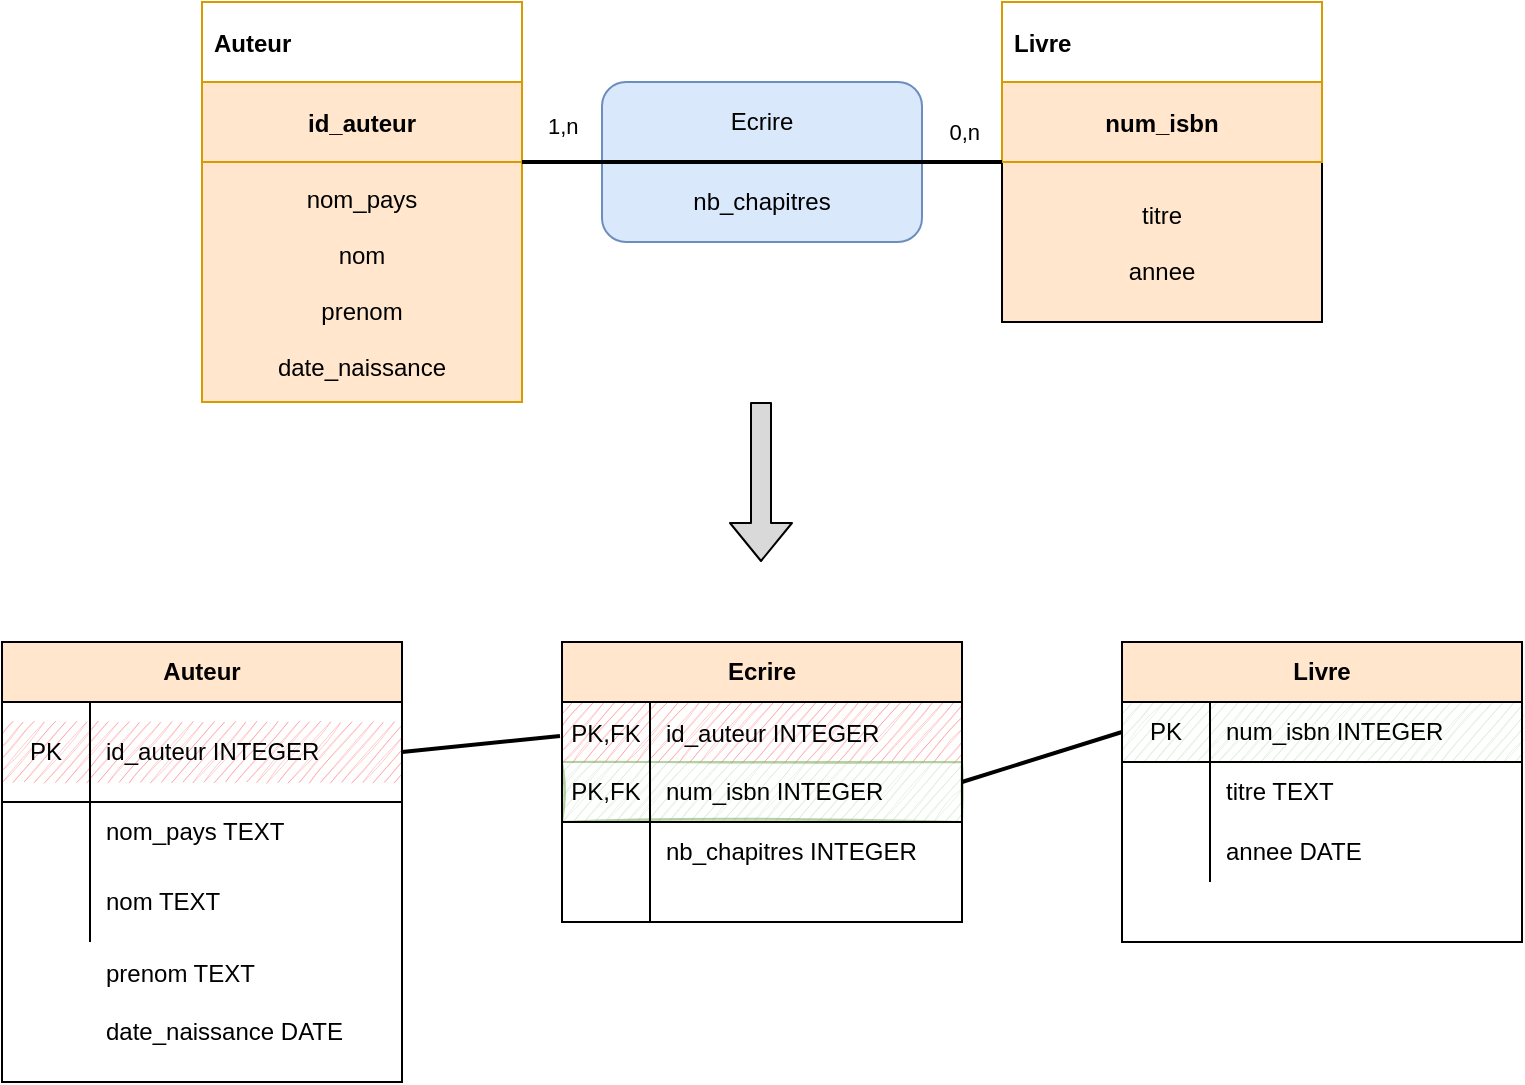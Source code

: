 <mxfile version="13.7.9" type="device"><diagram id="C5RBs43oDa-KdzZeNtuy" name="Page-1"><mxGraphModel dx="1086" dy="966" grid="1" gridSize="10" guides="1" tooltips="1" connect="1" arrows="1" fold="1" page="1" pageScale="1" pageWidth="827" pageHeight="1169" math="0" shadow="0"><root><mxCell id="WIyWlLk6GJQsqaUBKTNV-0"/><mxCell id="WIyWlLk6GJQsqaUBKTNV-1" parent="WIyWlLk6GJQsqaUBKTNV-0"/><mxCell id="jKBivvbTPBXGUFWpQ3VP-2" value="" style="rounded=0;whiteSpace=wrap;html=1;shadow=0;glass=0;sketch=1;fillColor=#FF0000;opacity=20;strokeColor=none;" parent="WIyWlLk6GJQsqaUBKTNV-1" vertex="1"><mxGeometry x="40" y="480" width="200" height="30" as="geometry"/></mxCell><mxCell id="jKBivvbTPBXGUFWpQ3VP-0" value="" style="rounded=0;whiteSpace=wrap;html=1;shadow=0;glass=0;sketch=1;fillColor=#FF0000;opacity=20;strokeColor=none;" parent="WIyWlLk6GJQsqaUBKTNV-1" vertex="1"><mxGeometry x="320" y="470" width="200" height="30" as="geometry"/></mxCell><mxCell id="jKBivvbTPBXGUFWpQ3VP-4" value="" style="rounded=0;whiteSpace=wrap;html=1;shadow=0;glass=0;sketch=1;fillColor=#d5e8d4;opacity=60;strokeColor=none;" parent="WIyWlLk6GJQsqaUBKTNV-1" vertex="1"><mxGeometry x="600" y="470" width="200" height="30" as="geometry"/></mxCell><mxCell id="jKBivvbTPBXGUFWpQ3VP-3" value="" style="rounded=0;whiteSpace=wrap;html=1;shadow=0;glass=0;sketch=1;fillColor=#d5e8d4;opacity=60;strokeColor=#82b366;" parent="WIyWlLk6GJQsqaUBKTNV-1" vertex="1"><mxGeometry x="320" y="500" width="200" height="30" as="geometry"/></mxCell><mxCell id="63cQYA2hX19nRFMVwI8F-21" value="" style="group" parent="WIyWlLk6GJQsqaUBKTNV-1" vertex="1" connectable="0"><mxGeometry x="140" y="120" width="160" height="200" as="geometry"/></mxCell><mxCell id="y0PebEpOdJqOUEdzFbMI-7" value="" style="group;align=left;" parent="63cQYA2hX19nRFMVwI8F-21" vertex="1" connectable="0"><mxGeometry width="160" height="200" as="geometry"/></mxCell><mxCell id="y0PebEpOdJqOUEdzFbMI-5" value="" style="rounded=0;whiteSpace=wrap;html=1;strokeColor=#000000;align=center;fillColor=none;" parent="y0PebEpOdJqOUEdzFbMI-7" vertex="1"><mxGeometry width="160" height="160" as="geometry"/></mxCell><mxCell id="y0PebEpOdJqOUEdzFbMI-1" value="Auteur" style="text;align=left;verticalAlign=middle;spacingLeft=4;spacingRight=4;overflow=hidden;rotatable=0;points=[[0,0.5],[1,0.5]];portConstraint=eastwest;fontStyle=1;strokeColor=#d79b00;fillColor=#ffffff;gradientDirection=north;" parent="y0PebEpOdJqOUEdzFbMI-7" vertex="1"><mxGeometry width="160" height="40" as="geometry"/></mxCell><mxCell id="y0PebEpOdJqOUEdzFbMI-2" value="id_auteur" style="text;align=center;verticalAlign=middle;spacingLeft=4;spacingRight=4;overflow=hidden;rotatable=0;points=[[0,0.5],[1,0.5]];portConstraint=eastwest;fontStyle=1;fillColor=#ffe6cc;strokeColor=#d79b00;" parent="y0PebEpOdJqOUEdzFbMI-7" vertex="1"><mxGeometry y="40" width="160" height="40" as="geometry"/></mxCell><mxCell id="y0PebEpOdJqOUEdzFbMI-3" value="nom_pays&#10;&#10;nom&#10;&#10;prenom&#10;&#10;date_naissance" style="text;align=center;verticalAlign=middle;spacingLeft=4;spacingRight=4;overflow=hidden;rotatable=0;points=[[0,0.5],[1,0.5]];portConstraint=eastwest;fontStyle=0;fillColor=#ffe6cc;strokeColor=#d79b00;" parent="y0PebEpOdJqOUEdzFbMI-7" vertex="1"><mxGeometry y="80" width="160" height="120" as="geometry"/></mxCell><mxCell id="PyXrXEeF-1hQNWYBlu_b-17" value="" style="group" parent="WIyWlLk6GJQsqaUBKTNV-1" vertex="1" connectable="0"><mxGeometry x="540" y="120" width="160" height="160" as="geometry"/></mxCell><mxCell id="PyXrXEeF-1hQNWYBlu_b-16" value="titre&#10;&#10;annee" style="text;align=center;verticalAlign=middle;spacingLeft=4;spacingRight=4;overflow=hidden;rotatable=0;points=[[0,0.5],[1,0.5]];portConstraint=eastwest;fontStyle=0;fillColor=#ffe6cc;strokeColor=#d79b00;" parent="PyXrXEeF-1hQNWYBlu_b-17" vertex="1"><mxGeometry y="80" width="160" height="80" as="geometry"/></mxCell><mxCell id="PyXrXEeF-1hQNWYBlu_b-13" value="" style="rounded=0;whiteSpace=wrap;html=1;strokeColor=#000000;align=center;fillColor=none;" parent="PyXrXEeF-1hQNWYBlu_b-17" vertex="1"><mxGeometry width="160" height="160" as="geometry"/></mxCell><mxCell id="PyXrXEeF-1hQNWYBlu_b-14" value="Livre" style="text;align=left;verticalAlign=middle;spacingLeft=4;spacingRight=4;overflow=hidden;rotatable=0;points=[[0,0.5],[1,0.5]];portConstraint=eastwest;fontStyle=1;strokeColor=#d79b00;fillColor=#ffffff;" parent="PyXrXEeF-1hQNWYBlu_b-17" vertex="1"><mxGeometry width="160" height="40" as="geometry"/></mxCell><mxCell id="PyXrXEeF-1hQNWYBlu_b-15" value="num_isbn" style="text;align=center;verticalAlign=middle;spacingLeft=4;spacingRight=4;overflow=hidden;rotatable=0;points=[[0,0.5],[1,0.5]];portConstraint=eastwest;fontStyle=1;fillColor=#ffe6cc;strokeColor=#d79b00;" parent="PyXrXEeF-1hQNWYBlu_b-17" vertex="1"><mxGeometry y="40" width="160" height="40" as="geometry"/></mxCell><mxCell id="PyXrXEeF-1hQNWYBlu_b-18" value="" style="group;fillColor=#ffffff;" parent="WIyWlLk6GJQsqaUBKTNV-1" vertex="1" connectable="0"><mxGeometry x="340" y="160" width="160" height="80" as="geometry"/></mxCell><mxCell id="PyXrXEeF-1hQNWYBlu_b-19" value="" style="rounded=1;whiteSpace=wrap;html=1;fillColor=#dae8fc;strokeColor=#6c8ebf;" parent="PyXrXEeF-1hQNWYBlu_b-18" vertex="1"><mxGeometry width="160" height="80" as="geometry"/></mxCell><mxCell id="PyXrXEeF-1hQNWYBlu_b-20" value="Ecrire" style="text;html=1;strokeColor=none;fillColor=none;align=center;verticalAlign=middle;whiteSpace=wrap;rounded=0;" parent="PyXrXEeF-1hQNWYBlu_b-18" vertex="1"><mxGeometry width="160" height="40" as="geometry"/></mxCell><mxCell id="PyXrXEeF-1hQNWYBlu_b-21" value="nb_chapitres" style="text;html=1;strokeColor=none;fillColor=none;align=center;verticalAlign=middle;whiteSpace=wrap;rounded=0;" parent="PyXrXEeF-1hQNWYBlu_b-18" vertex="1"><mxGeometry y="40" width="160" height="40" as="geometry"/></mxCell><mxCell id="PyXrXEeF-1hQNWYBlu_b-27" value="&lt;div&gt;&lt;br&gt;&lt;/div&gt;&lt;div&gt;&lt;br&gt;&lt;/div&gt;" style="endArrow=none;html=1;strokeWidth=2;rounded=0;endFill=0;exitX=1;exitY=0.5;exitDx=0;exitDy=0;entryX=0;entryY=0.5;entryDx=0;entryDy=0;" parent="WIyWlLk6GJQsqaUBKTNV-1" source="y0PebEpOdJqOUEdzFbMI-5" target="PyXrXEeF-1hQNWYBlu_b-13" edge="1"><mxGeometry relative="1" as="geometry"><mxPoint x="229.96" y="127" as="sourcePoint"/><mxPoint x="630" y="127" as="targetPoint"/><Array as="points"/><mxPoint as="offset"/></mxGeometry></mxCell><mxCell id="PyXrXEeF-1hQNWYBlu_b-28" value="&lt;div&gt;1,n&lt;/div&gt;" style="edgeLabel;resizable=0;html=1;align=left;verticalAlign=bottom;labelBackgroundColor=none;" parent="PyXrXEeF-1hQNWYBlu_b-27" connectable="0" vertex="1"><mxGeometry x="-1" relative="1" as="geometry"><mxPoint x="11" y="-10" as="offset"/></mxGeometry></mxCell><mxCell id="PyXrXEeF-1hQNWYBlu_b-29" value="0,n" style="edgeLabel;resizable=0;html=1;align=right;verticalAlign=bottom;labelBackgroundColor=none;" parent="PyXrXEeF-1hQNWYBlu_b-27" connectable="0" vertex="1"><mxGeometry x="1" relative="1" as="geometry"><mxPoint x="-10.96" y="-6.99" as="offset"/></mxGeometry></mxCell><mxCell id="K2SnHlT7bLWnf3nzgkLG-1" value="" style="shape=flexArrow;endArrow=classic;html=1;fillColor=#D9D9D9;" parent="WIyWlLk6GJQsqaUBKTNV-1" edge="1"><mxGeometry width="50" height="50" relative="1" as="geometry"><mxPoint x="419.5" y="320" as="sourcePoint"/><mxPoint x="419.5" y="400" as="targetPoint"/></mxGeometry></mxCell><mxCell id="K2SnHlT7bLWnf3nzgkLG-23" value="prenom TEXT&lt;br&gt;&lt;br&gt;date_naissance DATE" style="shape=partialRectangle;html=1;whiteSpace=wrap;connectable=0;fillColor=none;top=0;left=0;bottom=0;right=0;align=left;spacingLeft=6;overflow=hidden;" parent="WIyWlLk6GJQsqaUBKTNV-1" vertex="1"><mxGeometry x="84" y="580" width="156" height="80" as="geometry"/></mxCell><mxCell id="K2SnHlT7bLWnf3nzgkLG-35" value="" style="endArrow=none;html=1;entryX=-0.005;entryY=0.283;entryDx=0;entryDy=0;entryPerimeter=0;strokeWidth=2;exitX=1;exitY=0.5;exitDx=0;exitDy=0;" parent="WIyWlLk6GJQsqaUBKTNV-1" source="K2SnHlT7bLWnf3nzgkLG-13" target="K2SnHlT7bLWnf3nzgkLG-25" edge="1"><mxGeometry width="50" height="50" relative="1" as="geometry"><mxPoint x="241" y="519" as="sourcePoint"/><mxPoint x="400" y="330" as="targetPoint"/></mxGeometry></mxCell><mxCell id="K2SnHlT7bLWnf3nzgkLG-36" value="" style="endArrow=none;html=1;strokeWidth=2;entryX=0;entryY=0.5;entryDx=0;entryDy=0;" parent="WIyWlLk6GJQsqaUBKTNV-1" target="K2SnHlT7bLWnf3nzgkLG-3" edge="1"><mxGeometry width="50" height="50" relative="1" as="geometry"><mxPoint x="520" y="510" as="sourcePoint"/><mxPoint x="600" y="521" as="targetPoint"/></mxGeometry></mxCell><mxCell id="K2SnHlT7bLWnf3nzgkLG-2" value="Livre" style="shape=table;html=1;whiteSpace=wrap;startSize=30;container=1;collapsible=0;childLayout=tableLayout;fixedRows=1;rowLines=0;fontStyle=1;align=center;fillColor=#FFE6CC;" parent="WIyWlLk6GJQsqaUBKTNV-1" vertex="1"><mxGeometry x="600" y="440" width="200" height="150" as="geometry"/></mxCell><mxCell id="K2SnHlT7bLWnf3nzgkLG-3" value="" style="shape=partialRectangle;html=1;whiteSpace=wrap;collapsible=0;dropTarget=0;pointerEvents=0;fillColor=none;top=0;left=0;bottom=1;right=0;points=[[0,0.5],[1,0.5]];portConstraint=eastwest;" parent="K2SnHlT7bLWnf3nzgkLG-2" vertex="1"><mxGeometry y="30" width="200" height="30" as="geometry"/></mxCell><mxCell id="K2SnHlT7bLWnf3nzgkLG-4" value="PK" style="shape=partialRectangle;html=1;whiteSpace=wrap;connectable=0;fillColor=none;top=0;left=0;bottom=0;right=0;overflow=hidden;" parent="K2SnHlT7bLWnf3nzgkLG-3" vertex="1"><mxGeometry width="44" height="30" as="geometry"/></mxCell><mxCell id="K2SnHlT7bLWnf3nzgkLG-5" value="num_isbn INTEGER" style="shape=partialRectangle;html=1;whiteSpace=wrap;connectable=0;fillColor=none;top=0;left=0;bottom=0;right=0;align=left;spacingLeft=6;overflow=hidden;" parent="K2SnHlT7bLWnf3nzgkLG-3" vertex="1"><mxGeometry x="44" width="156" height="30" as="geometry"/></mxCell><mxCell id="K2SnHlT7bLWnf3nzgkLG-6" value="" style="shape=partialRectangle;html=1;whiteSpace=wrap;collapsible=0;dropTarget=0;pointerEvents=0;fillColor=none;top=0;left=0;bottom=0;right=0;points=[[0,0.5],[1,0.5]];portConstraint=eastwest;" parent="K2SnHlT7bLWnf3nzgkLG-2" vertex="1"><mxGeometry y="60" width="200" height="30" as="geometry"/></mxCell><mxCell id="K2SnHlT7bLWnf3nzgkLG-7" value="" style="shape=partialRectangle;html=1;whiteSpace=wrap;connectable=0;fillColor=none;top=0;left=0;bottom=0;right=0;overflow=hidden;" parent="K2SnHlT7bLWnf3nzgkLG-6" vertex="1"><mxGeometry width="44" height="30" as="geometry"/></mxCell><mxCell id="K2SnHlT7bLWnf3nzgkLG-8" value="titre TEXT" style="shape=partialRectangle;html=1;whiteSpace=wrap;connectable=0;fillColor=none;top=0;left=0;bottom=0;right=0;align=left;spacingLeft=6;overflow=hidden;" parent="K2SnHlT7bLWnf3nzgkLG-6" vertex="1"><mxGeometry x="44" width="156" height="30" as="geometry"/></mxCell><mxCell id="K2SnHlT7bLWnf3nzgkLG-9" value="" style="shape=partialRectangle;html=1;whiteSpace=wrap;collapsible=0;dropTarget=0;pointerEvents=0;fillColor=none;top=0;left=0;bottom=0;right=0;points=[[0,0.5],[1,0.5]];portConstraint=eastwest;" parent="K2SnHlT7bLWnf3nzgkLG-2" vertex="1"><mxGeometry y="90" width="200" height="30" as="geometry"/></mxCell><mxCell id="K2SnHlT7bLWnf3nzgkLG-10" value="" style="shape=partialRectangle;html=1;whiteSpace=wrap;connectable=0;fillColor=none;top=0;left=0;bottom=0;right=0;overflow=hidden;" parent="K2SnHlT7bLWnf3nzgkLG-9" vertex="1"><mxGeometry width="44" height="30" as="geometry"/></mxCell><mxCell id="K2SnHlT7bLWnf3nzgkLG-11" value="annee DATE" style="shape=partialRectangle;html=1;whiteSpace=wrap;connectable=0;fillColor=none;top=0;left=0;bottom=0;right=0;align=left;spacingLeft=6;overflow=hidden;" parent="K2SnHlT7bLWnf3nzgkLG-9" vertex="1"><mxGeometry x="44" width="156" height="30" as="geometry"/></mxCell><mxCell id="K2SnHlT7bLWnf3nzgkLG-12" value="Auteur" style="shape=table;html=1;whiteSpace=wrap;startSize=30;container=1;collapsible=0;childLayout=tableLayout;fixedRows=1;rowLines=0;fontStyle=1;align=center;fillColor=#FFE6CC;" parent="WIyWlLk6GJQsqaUBKTNV-1" vertex="1"><mxGeometry x="40" y="440" width="200" height="220" as="geometry"/></mxCell><mxCell id="K2SnHlT7bLWnf3nzgkLG-13" value="" style="shape=partialRectangle;html=1;whiteSpace=wrap;collapsible=0;dropTarget=0;pointerEvents=0;fillColor=none;top=0;left=0;bottom=1;right=0;points=[[0,0.5],[1,0.5]];portConstraint=eastwest;" parent="K2SnHlT7bLWnf3nzgkLG-12" vertex="1"><mxGeometry y="30" width="200" height="50" as="geometry"/></mxCell><mxCell id="K2SnHlT7bLWnf3nzgkLG-14" value="PK" style="shape=partialRectangle;html=1;whiteSpace=wrap;connectable=0;fillColor=none;top=0;left=0;bottom=0;right=0;overflow=hidden;" parent="K2SnHlT7bLWnf3nzgkLG-13" vertex="1"><mxGeometry width="44" height="50" as="geometry"/></mxCell><mxCell id="K2SnHlT7bLWnf3nzgkLG-15" value="id_auteur INTEGER" style="shape=partialRectangle;html=1;whiteSpace=wrap;connectable=0;fillColor=none;top=0;left=0;bottom=0;right=0;align=left;spacingLeft=6;overflow=hidden;" parent="K2SnHlT7bLWnf3nzgkLG-13" vertex="1"><mxGeometry x="44" width="156" height="50" as="geometry"/></mxCell><mxCell id="K2SnHlT7bLWnf3nzgkLG-16" value="" style="shape=partialRectangle;html=1;whiteSpace=wrap;collapsible=0;dropTarget=0;pointerEvents=0;fillColor=none;top=0;left=0;bottom=0;right=0;points=[[0,0.5],[1,0.5]];portConstraint=eastwest;" parent="K2SnHlT7bLWnf3nzgkLG-12" vertex="1"><mxGeometry y="80" width="200" height="30" as="geometry"/></mxCell><mxCell id="K2SnHlT7bLWnf3nzgkLG-17" value="" style="shape=partialRectangle;html=1;whiteSpace=wrap;connectable=0;fillColor=none;top=0;left=0;bottom=0;right=0;overflow=hidden;" parent="K2SnHlT7bLWnf3nzgkLG-16" vertex="1"><mxGeometry width="44" height="30" as="geometry"/></mxCell><mxCell id="K2SnHlT7bLWnf3nzgkLG-18" value="nom_pays TEXT" style="shape=partialRectangle;html=1;whiteSpace=wrap;connectable=0;fillColor=none;top=0;left=0;bottom=0;right=0;align=left;spacingLeft=6;overflow=hidden;" parent="K2SnHlT7bLWnf3nzgkLG-16" vertex="1"><mxGeometry x="44" width="156" height="30" as="geometry"/></mxCell><mxCell id="K2SnHlT7bLWnf3nzgkLG-19" value="" style="shape=partialRectangle;html=1;whiteSpace=wrap;collapsible=0;dropTarget=0;pointerEvents=0;fillColor=none;top=0;left=0;bottom=0;right=0;points=[[0,0.5],[1,0.5]];portConstraint=eastwest;" parent="K2SnHlT7bLWnf3nzgkLG-12" vertex="1"><mxGeometry y="110" width="200" height="40" as="geometry"/></mxCell><mxCell id="K2SnHlT7bLWnf3nzgkLG-20" value="" style="shape=partialRectangle;html=1;whiteSpace=wrap;connectable=0;fillColor=none;top=0;left=0;bottom=0;right=0;overflow=hidden;" parent="K2SnHlT7bLWnf3nzgkLG-19" vertex="1"><mxGeometry width="44" height="40" as="geometry"/></mxCell><mxCell id="K2SnHlT7bLWnf3nzgkLG-21" value="nom TEXT" style="shape=partialRectangle;html=1;whiteSpace=wrap;connectable=0;fillColor=none;top=0;left=0;bottom=0;right=0;align=left;spacingLeft=6;overflow=hidden;" parent="K2SnHlT7bLWnf3nzgkLG-19" vertex="1"><mxGeometry x="44" width="156" height="40" as="geometry"/></mxCell><mxCell id="K2SnHlT7bLWnf3nzgkLG-24" value="Ecrire" style="shape=table;html=1;whiteSpace=wrap;startSize=30;container=1;collapsible=0;childLayout=tableLayout;fixedRows=1;rowLines=0;fontStyle=1;align=center;fillColor=#FFE6CC;" parent="WIyWlLk6GJQsqaUBKTNV-1" vertex="1"><mxGeometry x="320" y="440" width="200" height="140" as="geometry"/></mxCell><mxCell id="K2SnHlT7bLWnf3nzgkLG-25" value="" style="shape=partialRectangle;html=1;whiteSpace=wrap;collapsible=0;dropTarget=0;pointerEvents=0;fillColor=none;top=0;left=0;bottom=1;right=0;points=[[0,0.5],[1,0.5]];portConstraint=eastwest;" parent="K2SnHlT7bLWnf3nzgkLG-24" vertex="1"><mxGeometry y="30" width="200" height="60" as="geometry"/></mxCell><mxCell id="K2SnHlT7bLWnf3nzgkLG-26" value="PK,FK&lt;br&gt;&lt;br&gt;PK,FK" style="shape=partialRectangle;html=1;whiteSpace=wrap;connectable=0;fillColor=none;top=0;left=0;bottom=0;right=0;overflow=hidden;" parent="K2SnHlT7bLWnf3nzgkLG-25" vertex="1"><mxGeometry width="44" height="60" as="geometry"/></mxCell><mxCell id="K2SnHlT7bLWnf3nzgkLG-27" value="id_auteur INTEGER&lt;br&gt;&lt;br&gt;num_isbn INTEGER" style="shape=partialRectangle;html=1;whiteSpace=wrap;connectable=0;fillColor=none;top=0;left=0;bottom=0;right=0;align=left;spacingLeft=6;overflow=hidden;" parent="K2SnHlT7bLWnf3nzgkLG-25" vertex="1"><mxGeometry x="44" width="156" height="60" as="geometry"/></mxCell><mxCell id="K2SnHlT7bLWnf3nzgkLG-28" value="" style="shape=partialRectangle;html=1;whiteSpace=wrap;collapsible=0;dropTarget=0;pointerEvents=0;fillColor=none;top=0;left=0;bottom=0;right=0;points=[[0,0.5],[1,0.5]];portConstraint=eastwest;" parent="K2SnHlT7bLWnf3nzgkLG-24" vertex="1"><mxGeometry y="90" width="200" height="30" as="geometry"/></mxCell><mxCell id="K2SnHlT7bLWnf3nzgkLG-29" value="" style="shape=partialRectangle;html=1;whiteSpace=wrap;connectable=0;fillColor=none;top=0;left=0;bottom=0;right=0;overflow=hidden;" parent="K2SnHlT7bLWnf3nzgkLG-28" vertex="1"><mxGeometry width="44" height="30" as="geometry"/></mxCell><mxCell id="K2SnHlT7bLWnf3nzgkLG-30" value="nb_chapitres INTEGER" style="shape=partialRectangle;html=1;whiteSpace=wrap;connectable=0;fillColor=none;top=0;left=0;bottom=0;right=0;align=left;spacingLeft=6;overflow=hidden;" parent="K2SnHlT7bLWnf3nzgkLG-28" vertex="1"><mxGeometry x="44" width="156" height="30" as="geometry"/></mxCell><mxCell id="K2SnHlT7bLWnf3nzgkLG-31" value="" style="shape=partialRectangle;html=1;whiteSpace=wrap;collapsible=0;dropTarget=0;pointerEvents=0;fillColor=none;top=0;left=0;bottom=0;right=0;points=[[0,0.5],[1,0.5]];portConstraint=eastwest;" parent="K2SnHlT7bLWnf3nzgkLG-24" vertex="1"><mxGeometry y="120" width="200" height="20" as="geometry"/></mxCell><mxCell id="K2SnHlT7bLWnf3nzgkLG-32" value="" style="shape=partialRectangle;html=1;whiteSpace=wrap;connectable=0;fillColor=none;top=0;left=0;bottom=0;right=0;overflow=hidden;" parent="K2SnHlT7bLWnf3nzgkLG-31" vertex="1"><mxGeometry width="44" height="20" as="geometry"/></mxCell><mxCell id="K2SnHlT7bLWnf3nzgkLG-33" value="" style="shape=partialRectangle;html=1;whiteSpace=wrap;connectable=0;fillColor=none;top=0;left=0;bottom=0;right=0;align=left;spacingLeft=6;overflow=hidden;" parent="K2SnHlT7bLWnf3nzgkLG-31" vertex="1"><mxGeometry x="44" width="156" height="20" as="geometry"/></mxCell></root></mxGraphModel></diagram></mxfile>